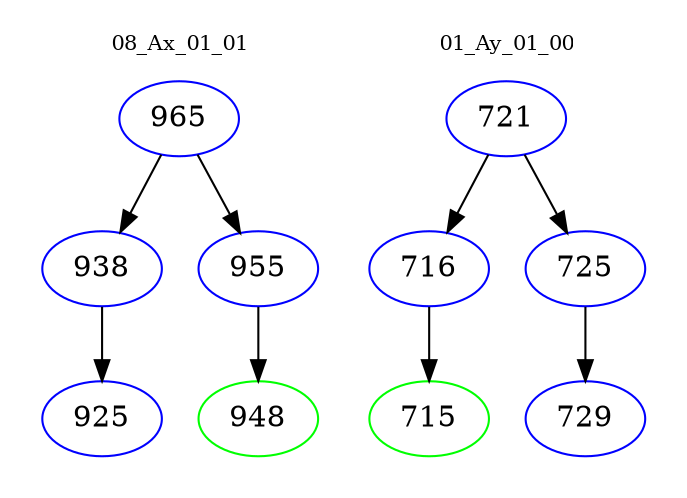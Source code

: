 digraph{
subgraph cluster_0 {
color = white
label = "08_Ax_01_01";
fontsize=10;
T0_965 [label="965", color="blue"]
T0_965 -> T0_938 [color="black"]
T0_938 [label="938", color="blue"]
T0_938 -> T0_925 [color="black"]
T0_925 [label="925", color="blue"]
T0_965 -> T0_955 [color="black"]
T0_955 [label="955", color="blue"]
T0_955 -> T0_948 [color="black"]
T0_948 [label="948", color="green"]
}
subgraph cluster_1 {
color = white
label = "01_Ay_01_00";
fontsize=10;
T1_721 [label="721", color="blue"]
T1_721 -> T1_716 [color="black"]
T1_716 [label="716", color="blue"]
T1_716 -> T1_715 [color="black"]
T1_715 [label="715", color="green"]
T1_721 -> T1_725 [color="black"]
T1_725 [label="725", color="blue"]
T1_725 -> T1_729 [color="black"]
T1_729 [label="729", color="blue"]
}
}
